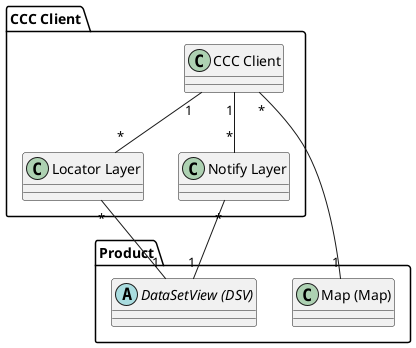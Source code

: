 @startuml
package "Product" {
  abstract class "DataSetView (DSV)" as dsv
  class "Map (Map)" as map {}
}


package "CCC Client" {

  class "CCC Client" as ccc {}

  class "Locator Layer" as ll {}

  class "Notify Layer" as nl {}


  ccc "*" -- "1" map

  ccc "1" -- "*" ll
  ll "*" -- "1" dsv

  ccc "1" -- "*" nl
  nl "*" -- "1" dsv
}
@enduml